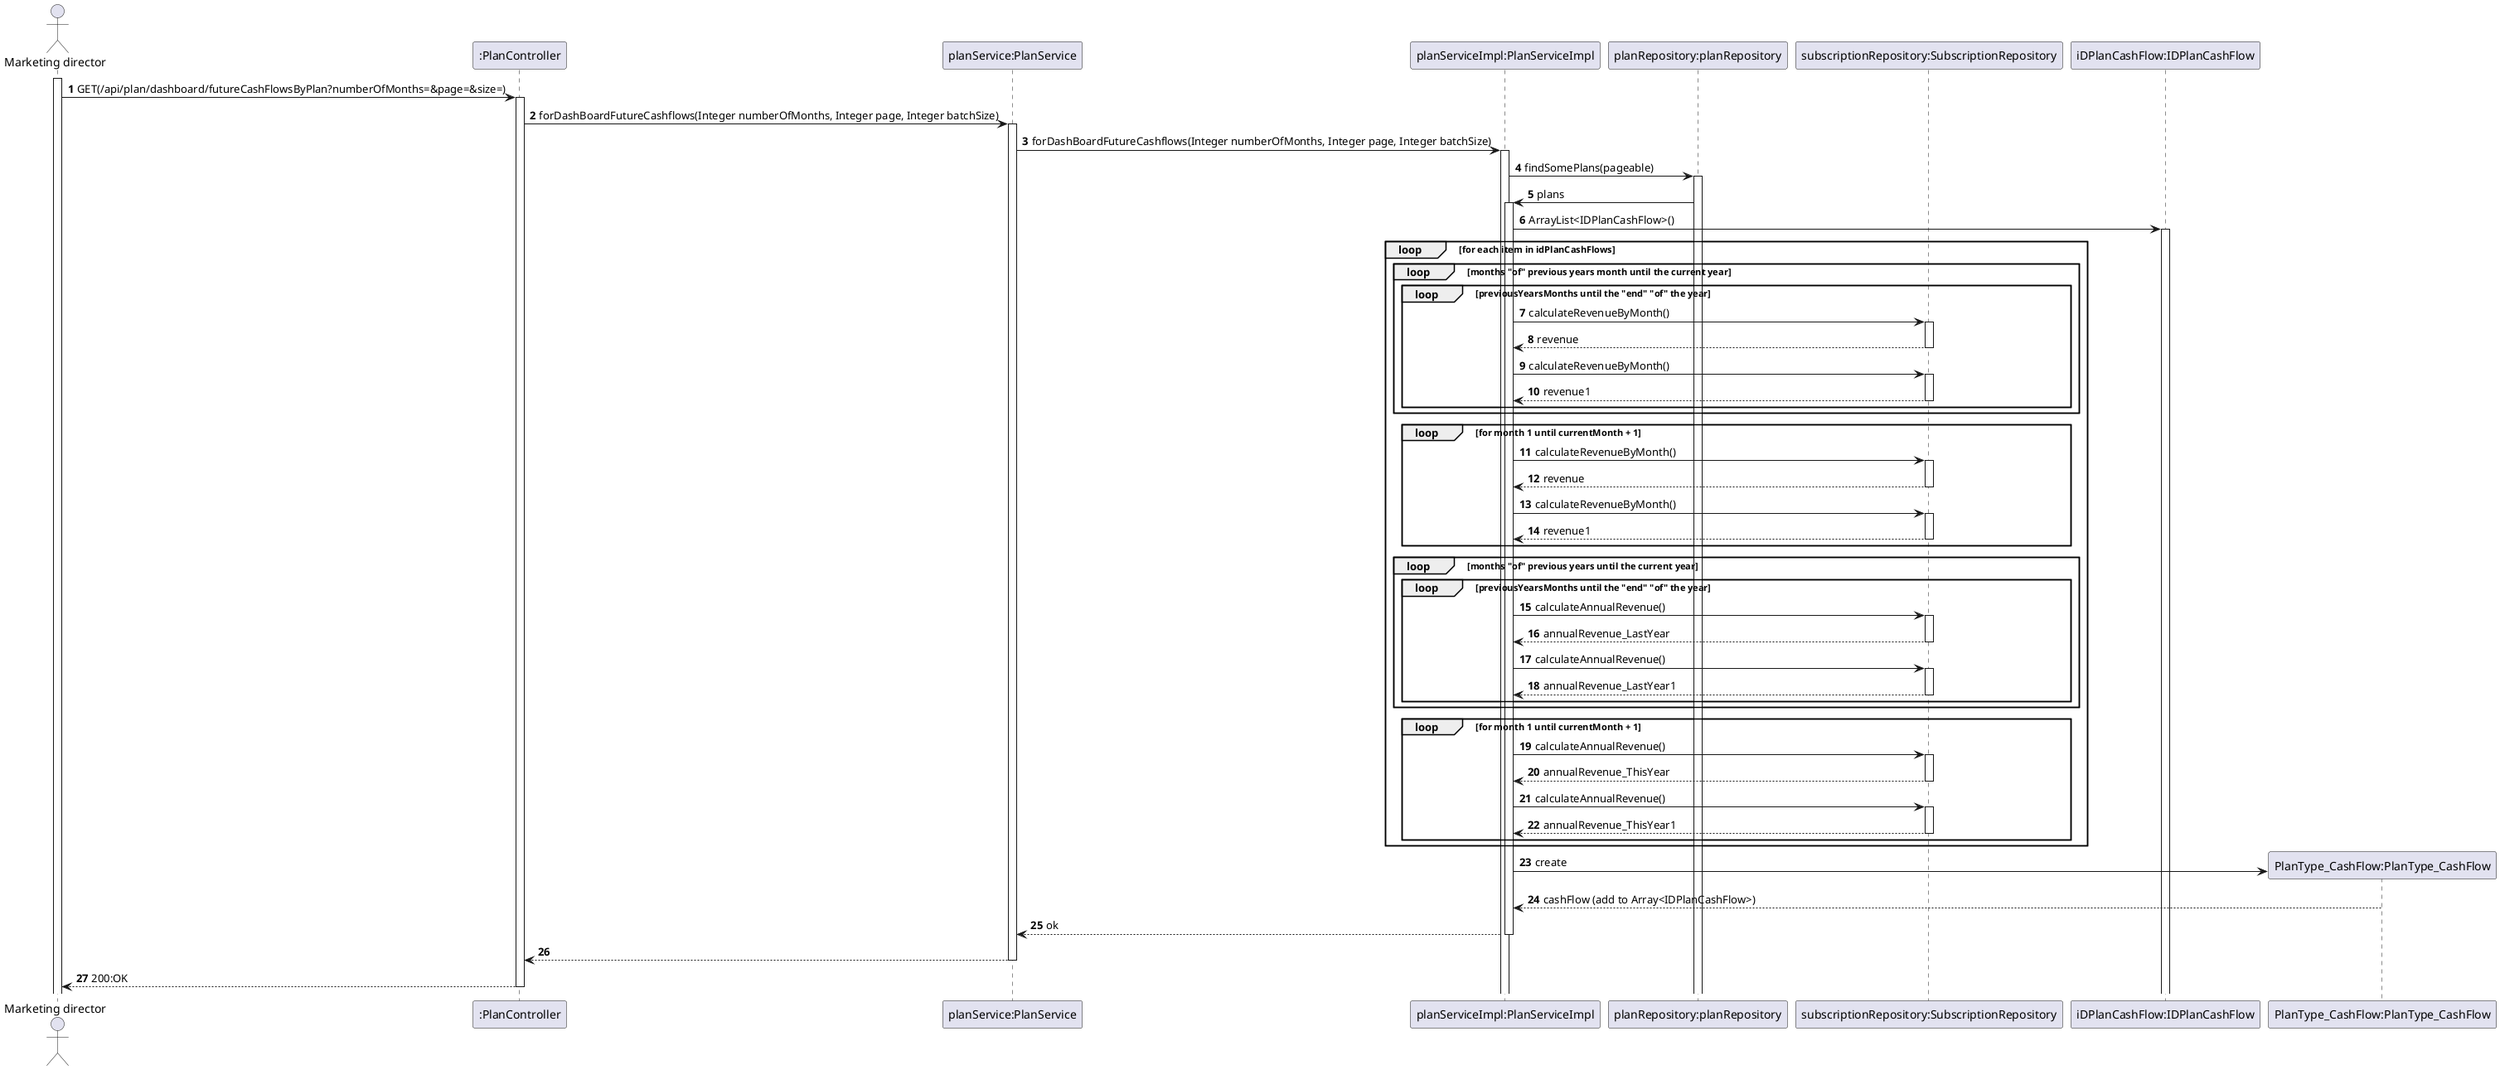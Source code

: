 @startuml
'https://plantuml.com/sequence-diagram

autoactivate on
autonumber

actor "Marketing director" as User
participant ":PlanController" as Ctrl
participant "planService:PlanService" as Service
participant "planServiceImpl:PlanServiceImpl" as Impl
participant "planRepository:planRepository" as Repo
participant "subscriptionRepository:SubscriptionRepository" as RepoSub
participant "iDPlanCashFlow:IDPlanCashFlow" as IDPlan
participant "PlanType_CashFlow:PlanType_CashFlow" as CashFlow


activate User

User -> Ctrl: GET(/api/plan/dashboard/futureCashFlowsByPlan?numberOfMonths=&page=&size=)
Ctrl -> Service: forDashBoardFutureCashflows(Integer numberOfMonths, Integer page, Integer batchSize)
Service -> Impl: forDashBoardFutureCashflows(Integer numberOfMonths, Integer page, Integer batchSize)
Impl -> Repo: findSomePlans(pageable)
Repo -> Impl: plans
Impl -> IDPlan: ArrayList<IDPlanCashFlow>()

loop for each item in idPlanCashFlows

     loop months "of" previous years month until the current year

            loop previousYearsMonths until the "end" "of" the year

                Impl -> RepoSub : calculateRevenueByMonth()
                RepoSub --> Impl: revenue
                Impl -> RepoSub : calculateRevenueByMonth()
                RepoSub --> Impl: revenue1

            end

     end

    loop for month 1 until currentMonth + 1

                 Impl -> RepoSub : calculateRevenueByMonth()
                 RepoSub --> Impl: revenue
                 Impl -> RepoSub : calculateRevenueByMonth()
                 RepoSub --> Impl: revenue1

    end


     loop months "of" previous years until the current year

            loop previousYearsMonths until the "end" "of" the year

                Impl -> RepoSub : calculateAnnualRevenue()
                RepoSub --> Impl: annualRevenue_LastYear
                Impl -> RepoSub : calculateAnnualRevenue()
                RepoSub --> Impl: annualRevenue_LastYear1

            end

     end

    loop for month 1 until currentMonth + 1

                Impl -> RepoSub : calculateAnnualRevenue()
                RepoSub --> Impl: annualRevenue_ThisYear
                Impl -> RepoSub : calculateAnnualRevenue()
                RepoSub --> Impl: annualRevenue_ThisYear1
    end

 end
 Impl -> CashFlow**: create
 CashFlow --> Impl : cashFlow (add to Array<IDPlanCashFlow>)

Impl --> Service : ok
Service --> Ctrl
Ctrl --> User: 200:OK

@enduml